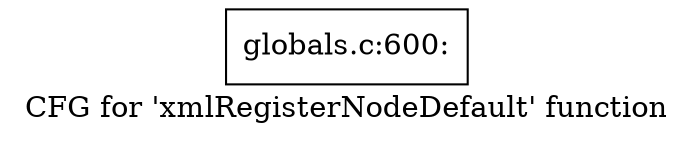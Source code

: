 digraph "CFG for 'xmlRegisterNodeDefault' function" {
	label="CFG for 'xmlRegisterNodeDefault' function";

	Node0x4aa48f0 [shape=record,label="{globals.c:600:}"];
}
